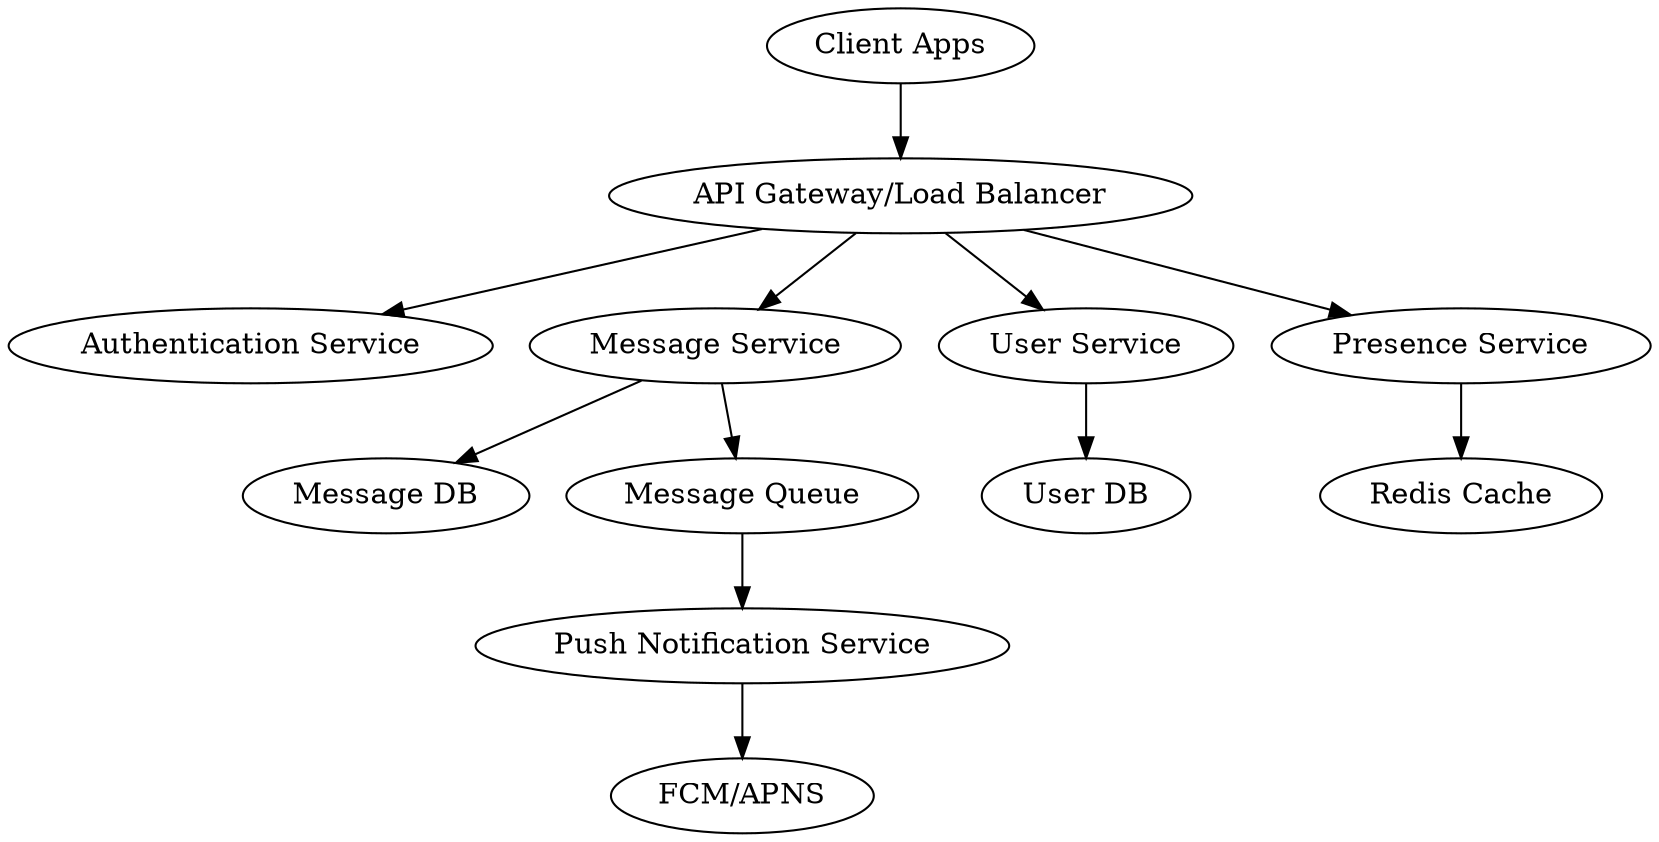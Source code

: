 digraph {
    A [label="Client Apps"];
    B [label="API Gateway/Load Balancer"];
    C [label="Authentication Service"];
    D [label="Message Service"];
    E [label="User Service"];
    F [label="Presence Service"];
    G [label="Message DB"];
    H [label="Message Queue"];
    I [label="User DB"];
    J [label="Redis Cache"];
    K [label="Push Notification Service"];
    L [label="FCM/APNS"];

    A -> B;
    B -> C;
    B -> D;
    B -> E;
    B -> F;
    D -> G;
    D -> H;
    E -> I;
    F -> J;
    H -> K;
    K -> L;
}